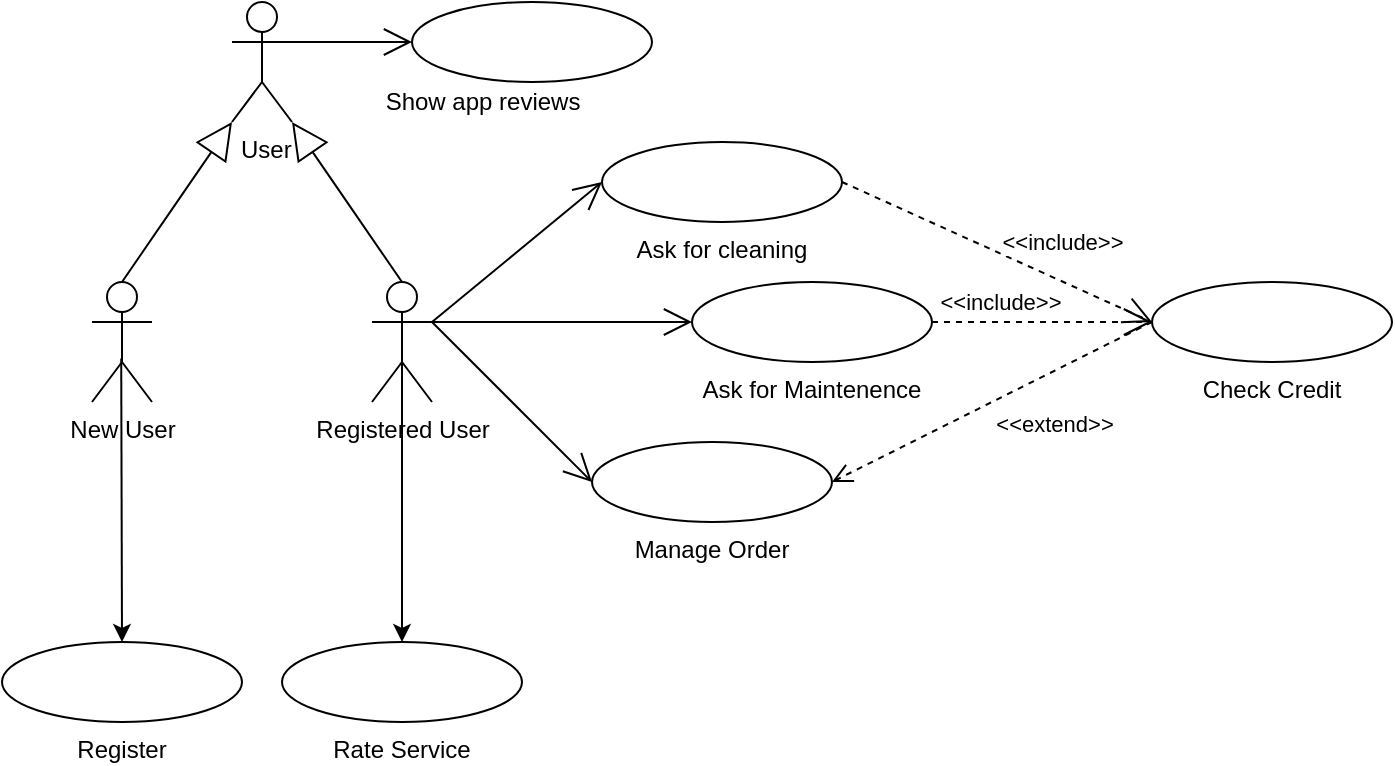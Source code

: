 <mxfile version="15.8.7" type="github" pages="5">
  <diagram name="case diagram" id="Gijq7qDvpiLWK-LD0Xt9">
    <mxGraphModel dx="1422" dy="766" grid="1" gridSize="10" guides="1" tooltips="1" connect="1" arrows="1" fold="1" page="1" pageScale="1" pageWidth="850" pageHeight="1100" math="0" shadow="0">
      <root>
        <mxCell id="0" />
        <mxCell id="1" parent="0" />
        <mxCell id="Y08wk3QRID_6aoynp0Ck-1" value="&amp;nbsp;User" style="shape=umlActor;verticalLabelPosition=bottom;verticalAlign=top;html=1;outlineConnect=0;" parent="1" vertex="1">
          <mxGeometry x="120" y="60" width="30" height="60" as="geometry" />
        </mxCell>
        <mxCell id="Y08wk3QRID_6aoynp0Ck-2" value="New User" style="shape=umlActor;verticalLabelPosition=bottom;verticalAlign=top;html=1;outlineConnect=0;movable=1;" parent="1" vertex="1">
          <mxGeometry x="50" y="200" width="30" height="60" as="geometry" />
        </mxCell>
        <mxCell id="Y08wk3QRID_6aoynp0Ck-4" value="Registered User" style="shape=umlActor;verticalLabelPosition=bottom;verticalAlign=top;html=1;outlineConnect=0;movable=1;" parent="1" vertex="1">
          <mxGeometry x="190" y="200" width="30" height="60" as="geometry" />
        </mxCell>
        <mxCell id="Y08wk3QRID_6aoynp0Ck-7" value="" style="ellipse;whiteSpace=wrap;html=1;" parent="1" vertex="1">
          <mxGeometry x="210" y="60" width="120" height="40" as="geometry" />
        </mxCell>
        <mxCell id="Y08wk3QRID_6aoynp0Ck-8" value="Ask for cleaning" style="ellipse;whiteSpace=wrap;html=1;verticalAlign=top;labelPosition=center;verticalLabelPosition=bottom;align=center;movable=1;" parent="1" vertex="1">
          <mxGeometry x="305" y="130" width="120" height="40" as="geometry" />
        </mxCell>
        <mxCell id="Y08wk3QRID_6aoynp0Ck-15" value="Show app reviews" style="text;html=1;resizable=0;autosize=1;align=center;verticalAlign=middle;points=[];fillColor=none;strokeColor=none;rounded=0;movable=1;" parent="1" vertex="1">
          <mxGeometry x="190" y="100" width="110" height="20" as="geometry" />
        </mxCell>
        <mxCell id="Y08wk3QRID_6aoynp0Ck-23" value="Ask for Maintenence" style="ellipse;whiteSpace=wrap;html=1;verticalAlign=top;labelPosition=center;verticalLabelPosition=bottom;align=center;movable=1;" parent="1" vertex="1">
          <mxGeometry x="350" y="200" width="120" height="40" as="geometry" />
        </mxCell>
        <mxCell id="Y08wk3QRID_6aoynp0Ck-24" value="Manage Order" style="ellipse;whiteSpace=wrap;html=1;verticalAlign=top;labelPosition=center;verticalLabelPosition=bottom;align=center;movable=1;" parent="1" vertex="1">
          <mxGeometry x="300" y="280" width="120" height="40" as="geometry" />
        </mxCell>
        <mxCell id="Y08wk3QRID_6aoynp0Ck-25" value="Rate Service" style="ellipse;whiteSpace=wrap;html=1;verticalAlign=top;labelPosition=center;verticalLabelPosition=bottom;align=center;movable=1;" parent="1" vertex="1">
          <mxGeometry x="145" y="380" width="120" height="40" as="geometry" />
        </mxCell>
        <mxCell id="Y08wk3QRID_6aoynp0Ck-26" value="Register" style="ellipse;whiteSpace=wrap;html=1;verticalAlign=top;labelPosition=center;verticalLabelPosition=bottom;align=center;movable=1;" parent="1" vertex="1">
          <mxGeometry x="5" y="380" width="120" height="40" as="geometry" />
        </mxCell>
        <mxCell id="Y08wk3QRID_6aoynp0Ck-28" value="Check Credit" style="ellipse;whiteSpace=wrap;html=1;verticalAlign=top;labelPosition=center;verticalLabelPosition=bottom;align=center;movable=1;" parent="1" vertex="1">
          <mxGeometry x="580" y="200" width="120" height="40" as="geometry" />
        </mxCell>
        <mxCell id="Y08wk3QRID_6aoynp0Ck-29" value="" style="endArrow=classic;html=1;rounded=0;exitX=0.487;exitY=0.637;exitDx=0;exitDy=0;exitPerimeter=0;entryX=0.5;entryY=0;entryDx=0;entryDy=0;movable=1;" parent="1" source="Y08wk3QRID_6aoynp0Ck-2" target="Y08wk3QRID_6aoynp0Ck-26" edge="1">
          <mxGeometry width="50" height="50" relative="1" as="geometry">
            <mxPoint x="80" y="350" as="sourcePoint" />
            <mxPoint x="130" y="300" as="targetPoint" />
          </mxGeometry>
        </mxCell>
        <mxCell id="Y08wk3QRID_6aoynp0Ck-31" value="" style="endArrow=classic;html=1;rounded=0;entryX=0.5;entryY=0;entryDx=0;entryDy=0;movable=1;exitX=0.5;exitY=0.5;exitDx=0;exitDy=0;exitPerimeter=0;" parent="1" source="Y08wk3QRID_6aoynp0Ck-4" target="Y08wk3QRID_6aoynp0Ck-25" edge="1">
          <mxGeometry width="50" height="50" relative="1" as="geometry">
            <mxPoint x="140" y="250" as="sourcePoint" />
            <mxPoint x="240" y="290" as="targetPoint" />
          </mxGeometry>
        </mxCell>
        <mxCell id="Y08wk3QRID_6aoynp0Ck-34" value="" style="endArrow=block;endSize=16;endFill=0;html=1;rounded=0;exitX=0.5;exitY=0;exitDx=0;exitDy=0;exitPerimeter=0;entryX=0;entryY=1;entryDx=0;entryDy=0;entryPerimeter=0;movable=1;" parent="1" source="Y08wk3QRID_6aoynp0Ck-2" target="Y08wk3QRID_6aoynp0Ck-1" edge="1">
          <mxGeometry width="160" relative="1" as="geometry">
            <mxPoint x="-40" y="170" as="sourcePoint" />
            <mxPoint x="120" y="170" as="targetPoint" />
          </mxGeometry>
        </mxCell>
        <mxCell id="Y08wk3QRID_6aoynp0Ck-35" value="" style="endArrow=block;endSize=16;endFill=0;html=1;rounded=0;exitX=0.5;exitY=0;exitDx=0;exitDy=0;exitPerimeter=0;entryX=1;entryY=1;entryDx=0;entryDy=0;entryPerimeter=0;movable=1;" parent="1" source="Y08wk3QRID_6aoynp0Ck-4" target="Y08wk3QRID_6aoynp0Ck-1" edge="1">
          <mxGeometry width="160" relative="1" as="geometry">
            <mxPoint x="130" y="180" as="sourcePoint" />
            <mxPoint x="290" y="180" as="targetPoint" />
          </mxGeometry>
        </mxCell>
        <mxCell id="XgKdybuxsY9f9tBJWYD8-1" value="&amp;lt;&amp;lt;include&amp;gt;&amp;gt;" style="endArrow=open;endSize=12;dashed=1;rounded=0;entryX=0;entryY=0.5;entryDx=0;entryDy=0;exitX=1;exitY=0.5;exitDx=0;exitDy=0;strokeWidth=1;spacingTop=0;spacing=0;spacingBottom=0;html=1;" parent="1" source="Y08wk3QRID_6aoynp0Ck-8" target="Y08wk3QRID_6aoynp0Ck-28" edge="1">
          <mxGeometry x="0.331" y="18" width="160" relative="1" as="geometry">
            <mxPoint x="430" y="160" as="sourcePoint" />
            <mxPoint x="590" y="160" as="targetPoint" />
            <mxPoint as="offset" />
          </mxGeometry>
        </mxCell>
        <mxCell id="XgKdybuxsY9f9tBJWYD8-2" value="&amp;lt;&amp;lt;extend&amp;gt;&amp;gt;" style="html=1;verticalAlign=bottom;endArrow=open;dashed=1;endSize=8;rounded=0;exitX=0;exitY=0.5;exitDx=0;exitDy=0;entryX=1;entryY=0.5;entryDx=0;entryDy=0;" parent="1" source="Y08wk3QRID_6aoynp0Ck-28" target="Y08wk3QRID_6aoynp0Ck-24" edge="1">
          <mxGeometry x="-0.2" y="31" relative="1" as="geometry">
            <mxPoint x="530" y="320" as="sourcePoint" />
            <mxPoint x="450" y="320" as="targetPoint" />
            <Array as="points">
              <mxPoint x="500" y="260" />
            </Array>
            <mxPoint x="1" as="offset" />
          </mxGeometry>
        </mxCell>
        <mxCell id="XgKdybuxsY9f9tBJWYD8-8" value="&amp;lt;&amp;lt;include&amp;gt;&amp;gt;" style="endArrow=open;endSize=12;dashed=1;rounded=0;exitX=1;exitY=0.5;exitDx=0;exitDy=0;strokeWidth=1;spacingTop=0;spacing=0;spacingBottom=0;html=1;" parent="1" source="Y08wk3QRID_6aoynp0Ck-23" edge="1">
          <mxGeometry x="-0.385" y="10" width="160" relative="1" as="geometry">
            <mxPoint x="420" y="160" as="sourcePoint" />
            <mxPoint x="580" y="220" as="targetPoint" />
            <mxPoint as="offset" />
          </mxGeometry>
        </mxCell>
        <mxCell id="XgKdybuxsY9f9tBJWYD8-9" value="" style="endArrow=open;endFill=1;endSize=12;html=1;rounded=0;fontSize=13;strokeWidth=1;exitX=1;exitY=0.333;exitDx=0;exitDy=0;exitPerimeter=0;entryX=0;entryY=0.5;entryDx=0;entryDy=0;" parent="1" source="Y08wk3QRID_6aoynp0Ck-1" target="Y08wk3QRID_6aoynp0Ck-7" edge="1">
          <mxGeometry width="160" relative="1" as="geometry">
            <mxPoint x="280" y="450" as="sourcePoint" />
            <mxPoint x="440" y="450" as="targetPoint" />
          </mxGeometry>
        </mxCell>
        <mxCell id="XgKdybuxsY9f9tBJWYD8-10" value="" style="endArrow=open;endFill=1;endSize=12;html=1;rounded=0;fontSize=13;strokeWidth=1;entryX=0;entryY=0.5;entryDx=0;entryDy=0;exitX=1;exitY=0.333;exitDx=0;exitDy=0;exitPerimeter=0;" parent="1" source="Y08wk3QRID_6aoynp0Ck-4" target="Y08wk3QRID_6aoynp0Ck-24" edge="1">
          <mxGeometry width="160" relative="1" as="geometry">
            <mxPoint x="200" y="220" as="sourcePoint" />
            <mxPoint x="200" y="90" as="targetPoint" />
          </mxGeometry>
        </mxCell>
        <mxCell id="XgKdybuxsY9f9tBJWYD8-11" value="" style="endArrow=open;endFill=1;endSize=12;html=1;rounded=0;fontSize=13;strokeWidth=1;exitX=1;exitY=0.333;exitDx=0;exitDy=0;exitPerimeter=0;entryX=0;entryY=0.5;entryDx=0;entryDy=0;" parent="1" source="Y08wk3QRID_6aoynp0Ck-4" target="Y08wk3QRID_6aoynp0Ck-8" edge="1">
          <mxGeometry width="160" relative="1" as="geometry">
            <mxPoint x="160" y="100" as="sourcePoint" />
            <mxPoint x="210" y="100" as="targetPoint" />
          </mxGeometry>
        </mxCell>
        <mxCell id="XgKdybuxsY9f9tBJWYD8-12" value="" style="endArrow=open;endFill=1;endSize=12;html=1;rounded=0;fontSize=13;strokeWidth=1;exitX=1;exitY=0.333;exitDx=0;exitDy=0;exitPerimeter=0;entryX=0;entryY=0.5;entryDx=0;entryDy=0;" parent="1" source="Y08wk3QRID_6aoynp0Ck-4" target="Y08wk3QRID_6aoynp0Ck-23" edge="1">
          <mxGeometry width="160" relative="1" as="geometry">
            <mxPoint x="170" y="110" as="sourcePoint" />
            <mxPoint x="220" y="110" as="targetPoint" />
          </mxGeometry>
        </mxCell>
      </root>
    </mxGraphModel>
  </diagram>
  <diagram name="Rate" id="TMRG63shAnXFpiIUeO6N">
    <mxGraphModel dx="1422" dy="766" grid="1" gridSize="10" guides="1" tooltips="1" connect="1" arrows="1" fold="1" page="1" pageScale="1" pageWidth="850" pageHeight="1100" background="none" math="0" shadow="0">
      <root>
        <mxCell id="b0QggLXN9zcAGgmRZ5NT-0" />
        <mxCell id="b0QggLXN9zcAGgmRZ5NT-1" parent="b0QggLXN9zcAGgmRZ5NT-0" />
        <mxCell id="XAcD_1vlL-8pBsXDhlGb-1" value="&lt;b style=&quot;line-height: 1.2&quot;&gt;&lt;font style=&quot;font-size: 15px&quot;&gt;Enter Service ID&lt;/font&gt;&lt;/b&gt;" style="strokeWidth=1;html=1;shape=mxgraph.flowchart.terminator;whiteSpace=wrap;shadow=0;glass=0;sketch=0;gradientColor=none;" parent="b0QggLXN9zcAGgmRZ5NT-1" vertex="1">
          <mxGeometry x="117.5" y="70" width="165" height="50" as="geometry" />
        </mxCell>
        <mxCell id="XAcD_1vlL-8pBsXDhlGb-2" value="" style="ellipse;whiteSpace=wrap;html=1;aspect=fixed;shadow=0;glass=0;sketch=0;strokeColor=default;strokeWidth=0;flipV=1;flipH=1;labelBackgroundColor=default;gradientColor=#ffffff;" parent="b0QggLXN9zcAGgmRZ5NT-1" vertex="1">
          <mxGeometry x="185" y="10" width="30" height="30" as="geometry" />
        </mxCell>
        <mxCell id="XAcD_1vlL-8pBsXDhlGb-3" value="Valid" style="rhombus;whiteSpace=wrap;html=1;shadow=0;glass=0;labelBackgroundColor=default;sketch=0;strokeColor=default;strokeWidth=1;perimeterSpacing=0;" parent="b0QggLXN9zcAGgmRZ5NT-1" vertex="1">
          <mxGeometry x="161.75" y="240" width="80" height="50" as="geometry" />
        </mxCell>
        <mxCell id="dv-Jq8858sxeqTXLYYpY-0" value="&lt;b&gt;&lt;font style=&quot;font-size: 15px&quot;&gt;Search Service&amp;nbsp;&lt;/font&gt;&lt;/b&gt;" style="strokeWidth=1;html=1;shape=mxgraph.flowchart.terminator;whiteSpace=wrap;shadow=0;glass=0;sketch=0;gradientColor=none;fontSize=12;" parent="b0QggLXN9zcAGgmRZ5NT-1" vertex="1">
          <mxGeometry x="121" y="160" width="161.5" height="50" as="geometry" />
        </mxCell>
        <mxCell id="dv-Jq8858sxeqTXLYYpY-1" value="&lt;b&gt;&lt;font style=&quot;font-size: 15px&quot;&gt;Search service&amp;nbsp;&lt;br&gt;appointment&lt;br&gt;&lt;/font&gt;&lt;/b&gt;" style="strokeWidth=1;html=1;shape=mxgraph.flowchart.terminator;whiteSpace=wrap;shadow=0;glass=0;sketch=0;gradientColor=none;" parent="b0QggLXN9zcAGgmRZ5NT-1" vertex="1">
          <mxGeometry x="109.25" y="330" width="185" height="50" as="geometry" />
        </mxCell>
        <mxCell id="dv-Jq8858sxeqTXLYYpY-2" value="&lt;span&gt;Valid&lt;/span&gt;" style="rhombus;whiteSpace=wrap;html=1;shadow=0;glass=0;labelBackgroundColor=default;sketch=0;strokeColor=default;strokeWidth=1;perimeterSpacing=0;" parent="b0QggLXN9zcAGgmRZ5NT-1" vertex="1">
          <mxGeometry x="161.75" y="410" width="80" height="50" as="geometry" />
        </mxCell>
        <mxCell id="dv-Jq8858sxeqTXLYYpY-3" value="&lt;b&gt;&lt;font style=&quot;font-size: 15px&quot;&gt;Rate Service&lt;/font&gt;&lt;/b&gt;" style="strokeWidth=1;html=1;shape=mxgraph.flowchart.terminator;whiteSpace=wrap;shadow=0;glass=0;sketch=0;gradientColor=none;" parent="b0QggLXN9zcAGgmRZ5NT-1" vertex="1">
          <mxGeometry x="109.25" y="500" width="185" height="50" as="geometry" />
        </mxCell>
        <mxCell id="dv-Jq8858sxeqTXLYYpY-6" value="" style="endArrow=open;endFill=1;endSize=12;html=1;rounded=0;exitX=0.5;exitY=1;exitDx=0;exitDy=0;exitPerimeter=0;entryX=0.5;entryY=0;entryDx=0;entryDy=0;" parent="b0QggLXN9zcAGgmRZ5NT-1" source="dv-Jq8858sxeqTXLYYpY-0" target="XAcD_1vlL-8pBsXDhlGb-3" edge="1">
          <mxGeometry width="160" relative="1" as="geometry">
            <mxPoint x="250" y="220" as="sourcePoint" />
            <mxPoint x="410" y="220" as="targetPoint" />
          </mxGeometry>
        </mxCell>
        <mxCell id="dv-Jq8858sxeqTXLYYpY-7" value="" style="endArrow=open;endFill=1;endSize=12;html=1;rounded=0;exitX=0.5;exitY=1;exitDx=0;exitDy=0;entryX=0.5;entryY=0;entryDx=0;entryDy=0;entryPerimeter=0;" parent="b0QggLXN9zcAGgmRZ5NT-1" source="XAcD_1vlL-8pBsXDhlGb-2" target="XAcD_1vlL-8pBsXDhlGb-1" edge="1">
          <mxGeometry width="160" relative="1" as="geometry">
            <mxPoint x="260" y="70" as="sourcePoint" />
            <mxPoint x="420" y="70" as="targetPoint" />
          </mxGeometry>
        </mxCell>
        <mxCell id="dv-Jq8858sxeqTXLYYpY-8" value="" style="endArrow=open;endFill=1;endSize=12;html=1;rounded=0;exitX=0.5;exitY=1;exitDx=0;exitDy=0;exitPerimeter=0;" parent="b0QggLXN9zcAGgmRZ5NT-1" source="XAcD_1vlL-8pBsXDhlGb-1" edge="1">
          <mxGeometry width="160" relative="1" as="geometry">
            <mxPoint x="199.5" y="140" as="sourcePoint" />
            <mxPoint x="200" y="160" as="targetPoint" />
            <Array as="points" />
          </mxGeometry>
        </mxCell>
        <mxCell id="dv-Jq8858sxeqTXLYYpY-9" value="yes" style="endArrow=open;endFill=1;endSize=12;html=1;rounded=0;entryX=0.5;entryY=0;entryDx=0;entryDy=0;entryPerimeter=0;exitX=0.5;exitY=1;exitDx=0;exitDy=0;" parent="b0QggLXN9zcAGgmRZ5NT-1" source="XAcD_1vlL-8pBsXDhlGb-3" target="dv-Jq8858sxeqTXLYYpY-1" edge="1">
          <mxGeometry x="-0.333" y="18" width="160" relative="1" as="geometry">
            <mxPoint x="200" y="300" as="sourcePoint" />
            <mxPoint x="211.75" y="260" as="targetPoint" />
            <mxPoint as="offset" />
          </mxGeometry>
        </mxCell>
        <mxCell id="dv-Jq8858sxeqTXLYYpY-10" value="yes" style="endArrow=open;endFill=1;endSize=12;html=1;rounded=0;exitX=0.5;exitY=1;exitDx=0;exitDy=0;entryX=0.5;entryY=0;entryDx=0;entryDy=0;entryPerimeter=0;" parent="b0QggLXN9zcAGgmRZ5NT-1" source="dv-Jq8858sxeqTXLYYpY-2" target="dv-Jq8858sxeqTXLYYpY-3" edge="1">
          <mxGeometry x="-0.007" y="-12" width="160" relative="1" as="geometry">
            <mxPoint x="189.5" y="470" as="sourcePoint" />
            <mxPoint x="189.5" y="530" as="targetPoint" />
            <Array as="points">
              <mxPoint x="202" y="480" />
            </Array>
            <mxPoint as="offset" />
          </mxGeometry>
        </mxCell>
        <mxCell id="dv-Jq8858sxeqTXLYYpY-13" style="edgeStyle=orthogonalEdgeStyle;rounded=0;orthogonalLoop=1;jettySize=auto;html=1;exitX=0.5;exitY=1;exitDx=0;exitDy=0;fontSize=14;fontColor=default;" parent="b0QggLXN9zcAGgmRZ5NT-1" edge="1">
          <mxGeometry relative="1" as="geometry">
            <mxPoint x="510" y="260" as="sourcePoint" />
            <mxPoint x="510" y="260" as="targetPoint" />
          </mxGeometry>
        </mxCell>
        <mxCell id="dv-Jq8858sxeqTXLYYpY-14" value="&lt;p style=&quot;line-height: 1.7&quot;&gt;Services&lt;br&gt;[Reated]&lt;/p&gt;" style="whiteSpace=wrap;html=1;aspect=fixed;rounded=0;shadow=0;glass=0;labelBackgroundColor=#FFFFFF;labelBorderColor=none;sketch=0;fontSize=14;fontColor=default;strokeColor=rgba(0, 0, 0, 1);strokeWidth=1;fillColor=default;gradientColor=none;" parent="b0QggLXN9zcAGgmRZ5NT-1" vertex="1">
          <mxGeometry x="470" y="480" width="80" height="80" as="geometry" />
        </mxCell>
        <mxCell id="dv-Jq8858sxeqTXLYYpY-15" value="&lt;p style=&quot;line-height: 1.7&quot;&gt;Services&lt;br&gt;[Confirmed]&lt;/p&gt;" style="whiteSpace=wrap;html=1;aspect=fixed;rounded=0;shadow=0;glass=0;labelBackgroundColor=#FFFFFF;labelBorderColor=none;sketch=0;fontSize=14;fontColor=default;strokeColor=rgba(0, 0, 0, 1);strokeWidth=1;fillColor=default;gradientColor=none;" parent="b0QggLXN9zcAGgmRZ5NT-1" vertex="1">
          <mxGeometry x="460" y="145" width="80" height="80" as="geometry" />
        </mxCell>
        <mxCell id="dv-Jq8858sxeqTXLYYpY-16" value="" style="endArrow=open;endSize=12;dashed=1;html=1;rounded=0;fontSize=14;fontColor=default;exitX=0;exitY=0.5;exitDx=0;exitDy=0;entryX=1;entryY=0.5;entryDx=0;entryDy=0;entryPerimeter=0;" parent="b0QggLXN9zcAGgmRZ5NT-1" source="dv-Jq8858sxeqTXLYYpY-15" target="dv-Jq8858sxeqTXLYYpY-0" edge="1">
          <mxGeometry width="160" relative="1" as="geometry">
            <mxPoint x="370" y="240" as="sourcePoint" />
            <mxPoint x="430" y="120" as="targetPoint" />
          </mxGeometry>
        </mxCell>
        <mxCell id="dv-Jq8858sxeqTXLYYpY-18" value="" style="endArrow=open;endFill=1;endSize=12;html=1;rounded=0;entryX=0.5;entryY=0;entryDx=0;entryDy=0;exitX=0.5;exitY=1;exitDx=0;exitDy=0;exitPerimeter=0;" parent="b0QggLXN9zcAGgmRZ5NT-1" source="dv-Jq8858sxeqTXLYYpY-1" target="dv-Jq8858sxeqTXLYYpY-2" edge="1">
          <mxGeometry width="160" relative="1" as="geometry">
            <mxPoint x="201.25" y="395" as="sourcePoint" />
            <mxPoint x="201.25" y="425" as="targetPoint" />
          </mxGeometry>
        </mxCell>
        <mxCell id="dv-Jq8858sxeqTXLYYpY-19" value="No" style="endArrow=open;endFill=1;endSize=12;html=1;rounded=0;entryX=0;entryY=0.5;entryDx=0;entryDy=0;entryPerimeter=0;exitX=0;exitY=0.5;exitDx=0;exitDy=0;" parent="b0QggLXN9zcAGgmRZ5NT-1" source="XAcD_1vlL-8pBsXDhlGb-3" target="XAcD_1vlL-8pBsXDhlGb-1" edge="1">
          <mxGeometry x="0.008" y="-9" width="160" relative="1" as="geometry">
            <mxPoint x="161.75" y="275" as="sourcePoint" />
            <mxPoint x="81.75" y="105" as="targetPoint" />
            <Array as="points">
              <mxPoint x="80" y="265" />
              <mxPoint x="80" y="105" />
              <mxPoint x="80" y="95" />
            </Array>
            <mxPoint as="offset" />
          </mxGeometry>
        </mxCell>
        <mxCell id="dv-Jq8858sxeqTXLYYpY-20" value="" style="endArrow=open;endFill=1;endSize=12;html=1;rounded=0;entryX=1;entryY=0.5;entryDx=0;entryDy=0;entryPerimeter=0;exitX=1;exitY=0.5;exitDx=0;exitDy=0;" parent="b0QggLXN9zcAGgmRZ5NT-1" source="dv-Jq8858sxeqTXLYYpY-2" target="XAcD_1vlL-8pBsXDhlGb-1" edge="1">
          <mxGeometry width="160" relative="1" as="geometry">
            <mxPoint x="411.75" y="300" as="sourcePoint" />
            <mxPoint x="367.5" y="130" as="targetPoint" />
            <Array as="points">
              <mxPoint x="320" y="430" />
              <mxPoint x="320" y="95" />
            </Array>
          </mxGeometry>
        </mxCell>
        <mxCell id="WsIFQlu_9p5Lp-gEpRrY-0" value="No" style="edgeLabel;html=1;align=center;verticalAlign=middle;resizable=0;points=[];fontSize=13;" parent="dv-Jq8858sxeqTXLYYpY-20" vertex="1" connectable="0">
          <mxGeometry x="-0.926" y="-1" relative="1" as="geometry">
            <mxPoint y="9" as="offset" />
          </mxGeometry>
        </mxCell>
        <mxCell id="dv-Jq8858sxeqTXLYYpY-21" value="" style="endArrow=open;endSize=12;dashed=1;html=1;rounded=0;fontSize=14;fontColor=default;entryX=1;entryY=0.5;entryDx=0;entryDy=0;entryPerimeter=0;exitX=0;exitY=0.5;exitDx=0;exitDy=0;" parent="b0QggLXN9zcAGgmRZ5NT-1" source="dv-Jq8858sxeqTXLYYpY-15" target="dv-Jq8858sxeqTXLYYpY-1" edge="1">
          <mxGeometry width="160" relative="1" as="geometry">
            <mxPoint x="490" y="200" as="sourcePoint" />
            <mxPoint x="292.5" y="195" as="targetPoint" />
          </mxGeometry>
        </mxCell>
        <mxCell id="dv-Jq8858sxeqTXLYYpY-22" value="" style="endArrow=open;endSize=12;dashed=1;html=1;rounded=0;fontSize=14;fontColor=default;exitX=1;exitY=0.5;exitDx=0;exitDy=0;exitPerimeter=0;" parent="b0QggLXN9zcAGgmRZ5NT-1" source="dv-Jq8858sxeqTXLYYpY-3" target="dv-Jq8858sxeqTXLYYpY-14" edge="1">
          <mxGeometry width="160" relative="1" as="geometry">
            <mxPoint x="470" y="195" as="sourcePoint" />
            <mxPoint x="304.25" y="365" as="targetPoint" />
          </mxGeometry>
        </mxCell>
        <mxCell id="dv-Jq8858sxeqTXLYYpY-23" value="" style="endArrow=open;endFill=1;endSize=12;html=1;rounded=0;exitX=0.5;exitY=1;exitDx=0;exitDy=0;exitPerimeter=0;" parent="b0QggLXN9zcAGgmRZ5NT-1" edge="1">
          <mxGeometry width="160" relative="1" as="geometry">
            <mxPoint x="204.5" y="550" as="sourcePoint" />
            <mxPoint x="205" y="590" as="targetPoint" />
          </mxGeometry>
        </mxCell>
        <mxCell id="v8cljdjWbYBeCcfQ_oQM-0" value="" style="ellipse;html=1;shape=endState;fillColor=#000000;strokeColor=#000000;rounded=0;shadow=0;glass=0;labelBackgroundColor=#FFFFFF;labelBorderColor=none;sketch=0;fontSize=15;fontColor=default;" parent="b0QggLXN9zcAGgmRZ5NT-1" vertex="1">
          <mxGeometry x="190" y="590" width="30" height="30" as="geometry" />
        </mxCell>
      </root>
    </mxGraphModel>
  </diagram>
  <diagram name="Manage order" id="ko_hyI5oavHqfkpgsBJA">
    <mxGraphModel dx="2272" dy="766" grid="1" gridSize="10" guides="1" tooltips="1" connect="1" arrows="1" fold="1" page="1" pageScale="1" pageWidth="850" pageHeight="1100" math="0" shadow="0">
      <root>
        <mxCell id="N_t8KZCiBVK5XBM3zFKJ-0" />
        <mxCell id="N_t8KZCiBVK5XBM3zFKJ-1" parent="N_t8KZCiBVK5XBM3zFKJ-0" />
        <mxCell id="SAYP95cXtW0g4xM-LkZd-0" value="&lt;b style=&quot;line-height: 1.2&quot;&gt;&lt;font style=&quot;font-size: 15px&quot;&gt;Enter Service ID&lt;/font&gt;&lt;/b&gt;" style="strokeWidth=1;html=1;shape=mxgraph.flowchart.terminator;whiteSpace=wrap;shadow=0;glass=0;sketch=0;gradientColor=none;spacingLeft=0;" parent="N_t8KZCiBVK5XBM3zFKJ-1" vertex="1">
          <mxGeometry x="117.5" y="80" width="165" height="50" as="geometry" />
        </mxCell>
        <mxCell id="SAYP95cXtW0g4xM-LkZd-1" value="" style="ellipse;whiteSpace=wrap;html=1;aspect=fixed;shadow=0;glass=0;sketch=0;strokeColor=default;strokeWidth=0;flipV=1;flipH=1;labelBackgroundColor=default;gradientColor=#ffffff;spacingLeft=0;" parent="N_t8KZCiBVK5XBM3zFKJ-1" vertex="1">
          <mxGeometry x="185" y="10" width="30" height="30" as="geometry" />
        </mxCell>
        <mxCell id="SAYP95cXtW0g4xM-LkZd-2" value="valid" style="rhombus;whiteSpace=wrap;html=1;shadow=0;glass=0;labelBackgroundColor=default;sketch=0;strokeColor=default;strokeWidth=1;perimeterSpacing=0;spacingLeft=0;" parent="N_t8KZCiBVK5XBM3zFKJ-1" vertex="1">
          <mxGeometry x="161.75" y="240" width="80" height="50" as="geometry" />
        </mxCell>
        <mxCell id="SAYP95cXtW0g4xM-LkZd-3" value="&lt;b&gt;&lt;font style=&quot;font-size: 15px&quot;&gt;Search ID&lt;/font&gt;&lt;/b&gt;" style="strokeWidth=1;html=1;shape=mxgraph.flowchart.terminator;whiteSpace=wrap;shadow=0;glass=0;sketch=0;gradientColor=none;fontSize=12;spacingLeft=0;" parent="N_t8KZCiBVK5XBM3zFKJ-1" vertex="1">
          <mxGeometry x="121" y="160" width="161.5" height="50" as="geometry" />
        </mxCell>
        <mxCell id="SAYP95cXtW0g4xM-LkZd-5" value="" style="rhombus;whiteSpace=wrap;html=1;shadow=0;glass=0;labelBackgroundColor=default;sketch=0;strokeColor=default;strokeWidth=1;perimeterSpacing=0;spacingLeft=0;" parent="N_t8KZCiBVK5XBM3zFKJ-1" vertex="1">
          <mxGeometry x="161.75" y="410" width="80" height="50" as="geometry" />
        </mxCell>
        <mxCell id="SAYP95cXtW0g4xM-LkZd-8" value="" style="endArrow=open;endFill=1;endSize=12;html=1;rounded=0;exitX=0.5;exitY=1;exitDx=0;exitDy=0;exitPerimeter=0;entryX=0.5;entryY=0;entryDx=0;entryDy=0;spacingLeft=0;" parent="N_t8KZCiBVK5XBM3zFKJ-1" source="SAYP95cXtW0g4xM-LkZd-3" target="SAYP95cXtW0g4xM-LkZd-2" edge="1">
          <mxGeometry width="160" relative="1" as="geometry">
            <mxPoint x="250" y="220" as="sourcePoint" />
            <mxPoint x="410" y="220" as="targetPoint" />
          </mxGeometry>
        </mxCell>
        <mxCell id="SAYP95cXtW0g4xM-LkZd-9" value="" style="endArrow=open;endFill=1;endSize=12;html=1;rounded=0;exitX=0.5;exitY=1;exitDx=0;exitDy=0;entryX=0.5;entryY=0;entryDx=0;entryDy=0;entryPerimeter=0;spacingLeft=0;" parent="N_t8KZCiBVK5XBM3zFKJ-1" source="SAYP95cXtW0g4xM-LkZd-1" target="SAYP95cXtW0g4xM-LkZd-0" edge="1">
          <mxGeometry width="160" relative="1" as="geometry">
            <mxPoint x="260" y="70" as="sourcePoint" />
            <mxPoint x="420" y="70" as="targetPoint" />
          </mxGeometry>
        </mxCell>
        <mxCell id="SAYP95cXtW0g4xM-LkZd-10" value="" style="endArrow=open;endFill=1;endSize=12;html=1;rounded=0;exitX=0.5;exitY=1;exitDx=0;exitDy=0;exitPerimeter=0;spacingLeft=0;" parent="N_t8KZCiBVK5XBM3zFKJ-1" source="SAYP95cXtW0g4xM-LkZd-0" edge="1">
          <mxGeometry width="160" relative="1" as="geometry">
            <mxPoint x="199.5" y="140" as="sourcePoint" />
            <mxPoint x="200" y="160" as="targetPoint" />
            <Array as="points" />
          </mxGeometry>
        </mxCell>
        <mxCell id="SAYP95cXtW0g4xM-LkZd-11" value="yes" style="endArrow=open;endFill=1;endSize=12;html=1;rounded=0;entryX=0.5;entryY=0;entryDx=0;entryDy=0;entryPerimeter=0;exitX=0.5;exitY=1;exitDx=0;exitDy=0;spacingLeft=0;" parent="N_t8KZCiBVK5XBM3zFKJ-1" source="SAYP95cXtW0g4xM-LkZd-2" target="SAYP95cXtW0g4xM-LkZd-4" edge="1">
          <mxGeometry x="-0.5" y="18" width="160" relative="1" as="geometry">
            <mxPoint x="200" y="300" as="sourcePoint" />
            <mxPoint x="211.75" y="260" as="targetPoint" />
            <mxPoint as="offset" />
          </mxGeometry>
        </mxCell>
        <mxCell id="SAYP95cXtW0g4xM-LkZd-12" value="[Edit]" style="endArrow=open;endFill=1;endSize=12;html=1;rounded=0;spacingLeft=0;exitX=0;exitY=0.5;exitDx=0;exitDy=0;entryX=0.5;entryY=0;entryDx=0;entryDy=0;entryPerimeter=0;fontSize=13;" parent="N_t8KZCiBVK5XBM3zFKJ-1" source="SAYP95cXtW0g4xM-LkZd-5" edge="1">
          <mxGeometry x="-0.002" y="-15" width="160" relative="1" as="geometry">
            <mxPoint x="121" y="435" as="sourcePoint" />
            <mxPoint x="42.5" y="480" as="targetPoint" />
            <Array as="points">
              <mxPoint x="43" y="435" />
            </Array>
            <mxPoint as="offset" />
          </mxGeometry>
        </mxCell>
        <mxCell id="SAYP95cXtW0g4xM-LkZd-13" style="edgeStyle=orthogonalEdgeStyle;rounded=0;orthogonalLoop=1;jettySize=auto;html=1;exitX=0.5;exitY=1;exitDx=0;exitDy=0;fontSize=14;fontColor=default;spacingLeft=0;" parent="N_t8KZCiBVK5XBM3zFKJ-1" edge="1">
          <mxGeometry relative="1" as="geometry">
            <mxPoint x="510" y="260" as="sourcePoint" />
            <mxPoint x="510" y="260" as="targetPoint" />
          </mxGeometry>
        </mxCell>
        <mxCell id="SAYP95cXtW0g4xM-LkZd-14" value="&lt;p style=&quot;line-height: 1.7&quot;&gt;Services&lt;br&gt;[canceled]&lt;/p&gt;" style="whiteSpace=wrap;html=1;aspect=fixed;rounded=0;shadow=0;glass=0;labelBackgroundColor=#FFFFFF;labelBorderColor=none;sketch=0;fontSize=14;fontColor=default;strokeColor=rgba(0, 0, 0, 1);strokeWidth=1;fillColor=default;gradientColor=none;" parent="N_t8KZCiBVK5XBM3zFKJ-1" vertex="1">
          <mxGeometry x="440" y="600" width="80" height="80" as="geometry" />
        </mxCell>
        <mxCell id="SAYP95cXtW0g4xM-LkZd-15" value="&lt;p style=&quot;line-height: 1.7&quot;&gt;Services&lt;br&gt;[Confirmed]&lt;/p&gt;" style="whiteSpace=wrap;html=1;aspect=fixed;rounded=0;shadow=0;glass=0;labelBackgroundColor=#FFFFFF;labelBorderColor=none;sketch=0;fontSize=14;fontColor=default;strokeColor=rgba(0, 0, 0, 1);strokeWidth=1;fillColor=default;gradientColor=none;spacingLeft=0;" parent="N_t8KZCiBVK5XBM3zFKJ-1" vertex="1">
          <mxGeometry x="460" y="145" width="80" height="80" as="geometry" />
        </mxCell>
        <mxCell id="SAYP95cXtW0g4xM-LkZd-16" value="" style="endArrow=open;endSize=12;dashed=1;html=1;rounded=0;fontSize=14;fontColor=default;exitX=0;exitY=0.5;exitDx=0;exitDy=0;entryX=1;entryY=0.5;entryDx=0;entryDy=0;entryPerimeter=0;spacingLeft=0;" parent="N_t8KZCiBVK5XBM3zFKJ-1" source="SAYP95cXtW0g4xM-LkZd-15" target="SAYP95cXtW0g4xM-LkZd-3" edge="1">
          <mxGeometry width="160" relative="1" as="geometry">
            <mxPoint x="370" y="240" as="sourcePoint" />
            <mxPoint x="430" y="120" as="targetPoint" />
          </mxGeometry>
        </mxCell>
        <mxCell id="SAYP95cXtW0g4xM-LkZd-17" value="" style="endArrow=open;endFill=1;endSize=12;html=1;rounded=0;entryX=0.5;entryY=0;entryDx=0;entryDy=0;exitX=0.5;exitY=1;exitDx=0;exitDy=0;exitPerimeter=0;spacingLeft=0;" parent="N_t8KZCiBVK5XBM3zFKJ-1" source="SAYP95cXtW0g4xM-LkZd-4" target="SAYP95cXtW0g4xM-LkZd-5" edge="1">
          <mxGeometry width="160" relative="1" as="geometry">
            <mxPoint x="201.25" y="395" as="sourcePoint" />
            <mxPoint x="201.25" y="425" as="targetPoint" />
          </mxGeometry>
        </mxCell>
        <mxCell id="SAYP95cXtW0g4xM-LkZd-18" value="No" style="endArrow=open;endFill=1;endSize=12;html=1;rounded=0;entryX=0;entryY=0.5;entryDx=0;entryDy=0;entryPerimeter=0;spacingLeft=0;exitX=0;exitY=0.5;exitDx=0;exitDy=0;" parent="N_t8KZCiBVK5XBM3zFKJ-1" source="SAYP95cXtW0g4xM-LkZd-2" target="SAYP95cXtW0g4xM-LkZd-0" edge="1">
          <mxGeometry x="0.007" y="-19" width="160" relative="1" as="geometry">
            <mxPoint x="161.75" y="275" as="sourcePoint" />
            <mxPoint x="81.75" y="105" as="targetPoint" />
            <Array as="points">
              <mxPoint x="80" y="265" />
              <mxPoint x="80" y="105" />
            </Array>
            <mxPoint as="offset" />
          </mxGeometry>
        </mxCell>
        <mxCell id="SAYP95cXtW0g4xM-LkZd-20" value="" style="endArrow=open;endSize=12;dashed=1;html=1;rounded=0;fontSize=14;fontColor=default;entryX=1;entryY=0;entryDx=0;entryDy=0;exitX=0.5;exitY=1;exitDx=0;exitDy=0;spacingLeft=0;exitPerimeter=0;" parent="N_t8KZCiBVK5XBM3zFKJ-1" target="SAYP95cXtW0g4xM-LkZd-32" edge="1">
          <mxGeometry width="160" relative="1" as="geometry">
            <mxPoint x="42.5" y="545" as="sourcePoint" />
            <mxPoint x="292.5" y="195" as="targetPoint" />
          </mxGeometry>
        </mxCell>
        <mxCell id="SAYP95cXtW0g4xM-LkZd-22" value="" style="endArrow=open;endFill=1;endSize=12;html=1;rounded=0;exitX=1;exitY=0.5;exitDx=0;exitDy=0;spacingLeft=0;entryX=0.5;entryY=0;entryDx=0;entryDy=0;entryPerimeter=0;" parent="N_t8KZCiBVK5XBM3zFKJ-1" source="SAYP95cXtW0g4xM-LkZd-5" target="SAYP95cXtW0g4xM-LkZd-23" edge="1">
          <mxGeometry width="160" relative="1" as="geometry">
            <mxPoint x="204.5" y="550" as="sourcePoint" />
            <mxPoint x="205" y="590" as="targetPoint" />
            <Array as="points">
              <mxPoint x="365" y="435" />
            </Array>
          </mxGeometry>
        </mxCell>
        <mxCell id="6IVsGtzzmcIHIJtL715E-0" value="[cancel]" style="edgeLabel;html=1;align=center;verticalAlign=middle;resizable=0;points=[];fontSize=13;" parent="SAYP95cXtW0g4xM-LkZd-22" vertex="1" connectable="0">
          <mxGeometry x="-0.393" y="4" relative="1" as="geometry">
            <mxPoint x="2" y="-11" as="offset" />
          </mxGeometry>
        </mxCell>
        <mxCell id="SAYP95cXtW0g4xM-LkZd-23" value="&lt;b&gt;&lt;font style=&quot;font-size: 15px&quot;&gt;cancel service&lt;br&gt;&lt;br&gt;do/Delete Service&lt;br&gt;&lt;/font&gt;&lt;/b&gt;" style="strokeWidth=1;html=1;shape=mxgraph.flowchart.terminator;whiteSpace=wrap;shadow=0;glass=0;sketch=0;gradientColor=none;spacingLeft=0;" parent="N_t8KZCiBVK5XBM3zFKJ-1" vertex="1">
          <mxGeometry x="250" y="480" width="230" height="70" as="geometry" />
        </mxCell>
        <mxCell id="SAYP95cXtW0g4xM-LkZd-26" value="" style="endArrow=open;endFill=1;endSize=12;html=1;rounded=0;exitX=0.5;exitY=1;exitDx=0;exitDy=0;spacingLeft=0;exitPerimeter=0;entryX=0.5;entryY=0;entryDx=0;entryDy=0;" parent="N_t8KZCiBVK5XBM3zFKJ-1" edge="1">
          <mxGeometry width="160" relative="1" as="geometry">
            <mxPoint x="42.5" y="545" as="sourcePoint" />
            <mxPoint x="42.5" y="600" as="targetPoint" />
          </mxGeometry>
        </mxCell>
        <mxCell id="SAYP95cXtW0g4xM-LkZd-27" value="" style="endArrow=open;endFill=1;endSize=12;html=1;rounded=0;entryX=0.5;entryY=0;entryDx=0;entryDy=0;entryPerimeter=0;exitX=0.5;exitY=1;exitDx=0;exitDy=0;spacingLeft=0;startArrow=none;" parent="N_t8KZCiBVK5XBM3zFKJ-1" source="SAYP95cXtW0g4xM-LkZd-4" edge="1">
          <mxGeometry width="160" relative="1" as="geometry">
            <mxPoint x="221.75" y="320" as="sourcePoint" />
            <mxPoint x="221.75" y="350" as="targetPoint" />
          </mxGeometry>
        </mxCell>
        <mxCell id="SAYP95cXtW0g4xM-LkZd-4" value="&lt;b&gt;&lt;font style=&quot;font-size: 15px&quot;&gt;Deal With Order&lt;/font&gt;&lt;/b&gt;" style="strokeWidth=1;html=1;shape=mxgraph.flowchart.terminator;whiteSpace=wrap;shadow=0;glass=0;sketch=0;gradientColor=none;spacingLeft=0;" parent="N_t8KZCiBVK5XBM3zFKJ-1" vertex="1">
          <mxGeometry x="109.25" y="330" width="185" height="50" as="geometry" />
        </mxCell>
        <mxCell id="SAYP95cXtW0g4xM-LkZd-30" value="" style="endArrow=open;endFill=1;endSize=12;html=1;rounded=0;entryX=0.5;entryY=0;entryDx=0;entryDy=0;exitX=0.5;exitY=1;exitDx=0;exitDy=0;spacingLeft=0;exitPerimeter=0;" parent="N_t8KZCiBVK5XBM3zFKJ-1" source="SAYP95cXtW0g4xM-LkZd-23" target="3zZxTnDf9tjzDIq3mu0G-1" edge="1">
          <mxGeometry width="160" relative="1" as="geometry">
            <mxPoint x="310" y="560" as="sourcePoint" />
            <mxPoint x="362.5" y="600" as="targetPoint" />
          </mxGeometry>
        </mxCell>
        <mxCell id="SAYP95cXtW0g4xM-LkZd-31" value="" style="endArrow=open;endSize=12;dashed=1;html=1;rounded=0;fontSize=14;fontColor=default;entryX=0;entryY=0;entryDx=0;entryDy=0;exitX=0.5;exitY=1;exitDx=0;exitDy=0;spacingLeft=0;exitPerimeter=0;" parent="N_t8KZCiBVK5XBM3zFKJ-1" source="SAYP95cXtW0g4xM-LkZd-23" target="SAYP95cXtW0g4xM-LkZd-14" edge="1">
          <mxGeometry width="160" relative="1" as="geometry">
            <mxPoint x="284.63" y="580" as="sourcePoint" />
            <mxPoint x="118.88" y="750" as="targetPoint" />
          </mxGeometry>
        </mxCell>
        <mxCell id="SAYP95cXtW0g4xM-LkZd-32" value="&lt;p style=&quot;line-height: 1.7&quot;&gt;Services&lt;br&gt;[Updated]&lt;/p&gt;" style="whiteSpace=wrap;html=1;aspect=fixed;rounded=0;shadow=0;glass=0;labelBackgroundColor=#FFFFFF;labelBorderColor=none;sketch=0;fontSize=14;fontColor=default;strokeColor=rgba(0, 0, 0, 1);strokeWidth=1;fillColor=default;gradientColor=none;" parent="N_t8KZCiBVK5XBM3zFKJ-1" vertex="1">
          <mxGeometry x="-120" y="600" width="80" height="80" as="geometry" />
        </mxCell>
        <mxCell id="3zZxTnDf9tjzDIq3mu0G-0" value="" style="ellipse;html=1;shape=endState;fillColor=#000000;strokeColor=#000000;rounded=0;shadow=0;glass=0;labelBackgroundColor=#FFFFFF;labelBorderColor=none;sketch=0;fontSize=15;fontColor=default;" parent="N_t8KZCiBVK5XBM3zFKJ-1" vertex="1">
          <mxGeometry x="27.5" y="600" width="30" height="30" as="geometry" />
        </mxCell>
        <mxCell id="3zZxTnDf9tjzDIq3mu0G-1" value="" style="ellipse;html=1;shape=endState;fillColor=#000000;strokeColor=#000000;rounded=0;shadow=0;glass=0;labelBackgroundColor=#FFFFFF;labelBorderColor=none;sketch=0;fontSize=15;fontColor=default;" parent="N_t8KZCiBVK5XBM3zFKJ-1" vertex="1">
          <mxGeometry x="350" y="600" width="30" height="30" as="geometry" />
        </mxCell>
        <mxCell id="EXXmCRgLyTa1QRcNySow-0" value="" style="line;strokeWidth=1;fillColor=none;align=left;verticalAlign=middle;spacingTop=-1;spacingLeft=3;spacingRight=3;rotatable=0;labelPosition=right;points=[];portConstraint=eastwest;fontSize=13;" parent="N_t8KZCiBVK5XBM3zFKJ-1" vertex="1">
          <mxGeometry x="310" y="508.5" width="130" height="8" as="geometry" />
        </mxCell>
        <mxCell id="EXXmCRgLyTa1QRcNySow-2" value="&lt;b&gt;&lt;font style=&quot;font-size: 15px&quot;&gt;change service info&lt;br&gt;&lt;br&gt;do/Display Service details&lt;br&gt;&lt;/font&gt;&lt;/b&gt;" style="strokeWidth=1;html=1;shape=mxgraph.flowchart.terminator;whiteSpace=wrap;shadow=0;glass=0;sketch=0;gradientColor=none;spacingLeft=0;" parent="N_t8KZCiBVK5XBM3zFKJ-1" vertex="1">
          <mxGeometry x="-72.5" y="477.5" width="230" height="70" as="geometry" />
        </mxCell>
        <mxCell id="EXXmCRgLyTa1QRcNySow-3" value="" style="line;strokeWidth=1;fillColor=none;align=left;verticalAlign=middle;spacingTop=-1;spacingLeft=3;spacingRight=3;rotatable=0;labelPosition=right;points=[];portConstraint=eastwest;fontSize=13;" parent="N_t8KZCiBVK5XBM3zFKJ-1" vertex="1">
          <mxGeometry x="-20.75" y="511" width="130" height="8" as="geometry" />
        </mxCell>
      </root>
    </mxGraphModel>
  </diagram>
  <diagram name="Maintenence" id="qJ6mB82yMb3jVxj7R7XK">
    <mxGraphModel dx="1422" dy="766" grid="1" gridSize="10" guides="1" tooltips="1" connect="1" arrows="1" fold="1" page="1" pageScale="1" pageWidth="850" pageHeight="1100" math="0" shadow="0">
      <root>
        <mxCell id="ZwOG00JlN9IAfpsnJ3Wa-0" />
        <mxCell id="ZwOG00JlN9IAfpsnJ3Wa-1" parent="ZwOG00JlN9IAfpsnJ3Wa-0" />
        <mxCell id="pjKoRONGiJRXLThuw6O9-0" value="&lt;b style=&quot;line-height: 1.2&quot;&gt;&lt;font style=&quot;font-size: 15px&quot;&gt;Choose Service&lt;/font&gt;&lt;/b&gt;" style="strokeWidth=1;html=1;shape=mxgraph.flowchart.terminator;whiteSpace=wrap;shadow=0;glass=0;sketch=0;gradientColor=none;" parent="ZwOG00JlN9IAfpsnJ3Wa-1" vertex="1">
          <mxGeometry x="117.5" y="80" width="165" height="50" as="geometry" />
        </mxCell>
        <mxCell id="pjKoRONGiJRXLThuw6O9-1" value="" style="ellipse;whiteSpace=wrap;html=1;aspect=fixed;shadow=0;glass=0;sketch=0;strokeColor=default;strokeWidth=0;flipV=1;flipH=1;labelBackgroundColor=default;gradientColor=#ffffff;" parent="ZwOG00JlN9IAfpsnJ3Wa-1" vertex="1">
          <mxGeometry x="185" y="10" width="30" height="30" as="geometry" />
        </mxCell>
        <mxCell id="pjKoRONGiJRXLThuw6O9-3" value="&lt;b&gt;&lt;font style=&quot;font-size: 15px&quot;&gt;Write Details&lt;/font&gt;&lt;/b&gt;" style="strokeWidth=1;html=1;shape=mxgraph.flowchart.terminator;whiteSpace=wrap;shadow=0;glass=0;sketch=0;gradientColor=none;fontSize=12;" parent="ZwOG00JlN9IAfpsnJ3Wa-1" vertex="1">
          <mxGeometry x="121" y="160" width="161.5" height="50" as="geometry" />
        </mxCell>
        <mxCell id="pjKoRONGiJRXLThuw6O9-4" value="&lt;b&gt;&lt;font style=&quot;font-size: 15px&quot;&gt;Make an Appointment&lt;/font&gt;&lt;/b&gt;" style="strokeWidth=1;html=1;shape=mxgraph.flowchart.terminator;whiteSpace=wrap;shadow=0;glass=0;sketch=0;gradientColor=none;" parent="ZwOG00JlN9IAfpsnJ3Wa-1" vertex="1">
          <mxGeometry x="109.25" y="330" width="185" height="50" as="geometry" />
        </mxCell>
        <mxCell id="pjKoRONGiJRXLThuw6O9-5" value="valid" style="rhombus;whiteSpace=wrap;html=1;shadow=0;glass=0;labelBackgroundColor=default;sketch=0;strokeColor=default;strokeWidth=1;perimeterSpacing=0;" parent="ZwOG00JlN9IAfpsnJ3Wa-1" vertex="1">
          <mxGeometry x="161.75" y="425" width="80" height="50" as="geometry" />
        </mxCell>
        <mxCell id="pjKoRONGiJRXLThuw6O9-6" value="&lt;b&gt;&lt;font style=&quot;font-size: 15px&quot;&gt;Generate service ID&lt;/font&gt;&lt;/b&gt;" style="strokeWidth=1;html=1;shape=mxgraph.flowchart.terminator;whiteSpace=wrap;shadow=0;glass=0;sketch=0;gradientColor=none;" parent="ZwOG00JlN9IAfpsnJ3Wa-1" vertex="1">
          <mxGeometry x="109.25" y="525" width="185" height="50" as="geometry" />
        </mxCell>
        <mxCell id="pjKoRONGiJRXLThuw6O9-8" value="" style="endArrow=open;endFill=1;endSize=12;html=1;rounded=0;exitX=0.5;exitY=1;exitDx=0;exitDy=0;exitPerimeter=0;entryX=0.5;entryY=0;entryDx=0;entryDy=0;" parent="ZwOG00JlN9IAfpsnJ3Wa-1" source="pjKoRONGiJRXLThuw6O9-3" edge="1">
          <mxGeometry width="160" relative="1" as="geometry">
            <mxPoint x="250" y="220" as="sourcePoint" />
            <mxPoint x="201.75" y="250" as="targetPoint" />
          </mxGeometry>
        </mxCell>
        <mxCell id="pjKoRONGiJRXLThuw6O9-9" value="" style="endArrow=open;endFill=1;endSize=12;html=1;rounded=0;exitX=0.5;exitY=1;exitDx=0;exitDy=0;entryX=0.5;entryY=0;entryDx=0;entryDy=0;entryPerimeter=0;" parent="ZwOG00JlN9IAfpsnJ3Wa-1" source="pjKoRONGiJRXLThuw6O9-1" target="pjKoRONGiJRXLThuw6O9-0" edge="1">
          <mxGeometry width="160" relative="1" as="geometry">
            <mxPoint x="260" y="70" as="sourcePoint" />
            <mxPoint x="420" y="70" as="targetPoint" />
          </mxGeometry>
        </mxCell>
        <mxCell id="pjKoRONGiJRXLThuw6O9-10" value="" style="endArrow=open;endFill=1;endSize=12;html=1;rounded=0;exitX=0.5;exitY=1;exitDx=0;exitDy=0;exitPerimeter=0;" parent="ZwOG00JlN9IAfpsnJ3Wa-1" source="pjKoRONGiJRXLThuw6O9-0" edge="1">
          <mxGeometry width="160" relative="1" as="geometry">
            <mxPoint x="199.5" y="140" as="sourcePoint" />
            <mxPoint x="200" y="160" as="targetPoint" />
            <Array as="points" />
          </mxGeometry>
        </mxCell>
        <mxCell id="pjKoRONGiJRXLThuw6O9-11" value="" style="endArrow=open;endFill=1;endSize=12;html=1;rounded=0;entryX=0.5;entryY=0;entryDx=0;entryDy=0;entryPerimeter=0;exitX=0.5;exitY=1;exitDx=0;exitDy=0;" parent="ZwOG00JlN9IAfpsnJ3Wa-1" target="pjKoRONGiJRXLThuw6O9-4" edge="1">
          <mxGeometry width="160" relative="1" as="geometry">
            <mxPoint x="201.75" y="300" as="sourcePoint" />
            <mxPoint x="211.75" y="260" as="targetPoint" />
          </mxGeometry>
        </mxCell>
        <mxCell id="pjKoRONGiJRXLThuw6O9-13" style="edgeStyle=orthogonalEdgeStyle;rounded=0;orthogonalLoop=1;jettySize=auto;html=1;exitX=0.5;exitY=1;exitDx=0;exitDy=0;fontSize=14;fontColor=default;" parent="ZwOG00JlN9IAfpsnJ3Wa-1" edge="1">
          <mxGeometry relative="1" as="geometry">
            <mxPoint x="510" y="260" as="sourcePoint" />
            <mxPoint x="510" y="260" as="targetPoint" />
          </mxGeometry>
        </mxCell>
        <mxCell id="pjKoRONGiJRXLThuw6O9-15" value="&lt;p style=&quot;line-height: 1.7&quot;&gt;Services&lt;br&gt;[unConfirmed]&lt;/p&gt;" style="whiteSpace=wrap;html=1;aspect=fixed;rounded=0;shadow=0;glass=0;labelBackgroundColor=#FFFFFF;labelBorderColor=none;sketch=0;fontSize=14;fontColor=default;strokeColor=rgba(0, 0, 0, 1);strokeWidth=1;fillColor=default;gradientColor=none;" parent="ZwOG00JlN9IAfpsnJ3Wa-1" vertex="1">
          <mxGeometry x="450" y="135" width="100" height="100" as="geometry" />
        </mxCell>
        <mxCell id="pjKoRONGiJRXLThuw6O9-16" value="" style="endArrow=open;endSize=12;dashed=1;html=1;rounded=0;fontSize=14;fontColor=default;entryX=0;entryY=0.5;entryDx=0;entryDy=0;exitX=1;exitY=0.5;exitDx=0;exitDy=0;exitPerimeter=0;" parent="ZwOG00JlN9IAfpsnJ3Wa-1" source="pjKoRONGiJRXLThuw6O9-3" target="pjKoRONGiJRXLThuw6O9-15" edge="1">
          <mxGeometry width="160" relative="1" as="geometry">
            <mxPoint x="380" y="270" as="sourcePoint" />
            <mxPoint x="430" y="120" as="targetPoint" />
          </mxGeometry>
        </mxCell>
        <mxCell id="pjKoRONGiJRXLThuw6O9-17" value="" style="endArrow=open;endFill=1;endSize=12;html=1;rounded=0;entryX=0.5;entryY=0;entryDx=0;entryDy=0;exitX=0.5;exitY=1;exitDx=0;exitDy=0;exitPerimeter=0;" parent="ZwOG00JlN9IAfpsnJ3Wa-1" source="pjKoRONGiJRXLThuw6O9-4" target="pjKoRONGiJRXLThuw6O9-5" edge="1">
          <mxGeometry width="160" relative="1" as="geometry">
            <mxPoint x="201.25" y="395" as="sourcePoint" />
            <mxPoint x="201.25" y="425" as="targetPoint" />
          </mxGeometry>
        </mxCell>
        <mxCell id="pjKoRONGiJRXLThuw6O9-19" value="No" style="endArrow=open;endFill=1;endSize=12;html=1;rounded=0;entryX=0;entryY=0.5;entryDx=0;entryDy=0;entryPerimeter=0;exitX=0;exitY=0.5;exitDx=0;exitDy=0;" parent="ZwOG00JlN9IAfpsnJ3Wa-1" source="pjKoRONGiJRXLThuw6O9-5" target="pjKoRONGiJRXLThuw6O9-4" edge="1">
          <mxGeometry width="160" relative="1" as="geometry">
            <mxPoint x="411.75" y="300" as="sourcePoint" />
            <mxPoint x="367.5" y="130" as="targetPoint" />
            <Array as="points">
              <mxPoint x="80" y="450" />
              <mxPoint x="80" y="355" />
            </Array>
          </mxGeometry>
        </mxCell>
        <mxCell id="pjKoRONGiJRXLThuw6O9-21" value="" style="endArrow=open;endSize=12;dashed=1;html=1;rounded=0;fontSize=14;fontColor=default;exitX=1;exitY=0.5;exitDx=0;exitDy=0;exitPerimeter=0;entryX=0;entryY=0.5;entryDx=0;entryDy=0;" parent="ZwOG00JlN9IAfpsnJ3Wa-1" source="pjKoRONGiJRXLThuw6O9-6" target="pjKoRONGiJRXLThuw6O9-25" edge="1">
          <mxGeometry width="160" relative="1" as="geometry">
            <mxPoint x="470" y="195" as="sourcePoint" />
            <mxPoint x="470" y="520.927" as="targetPoint" />
          </mxGeometry>
        </mxCell>
        <mxCell id="pjKoRONGiJRXLThuw6O9-22" value="" style="endArrow=open;endFill=1;endSize=12;html=1;rounded=0;exitX=0.5;exitY=1;exitDx=0;exitDy=0;exitPerimeter=0;entryX=0.5;entryY=0;entryDx=0;entryDy=0;" parent="ZwOG00JlN9IAfpsnJ3Wa-1" source="pjKoRONGiJRXLThuw6O9-6" target="pjKoRONGiJRXLThuw6O9-23" edge="1">
          <mxGeometry width="160" relative="1" as="geometry">
            <mxPoint x="204.5" y="550" as="sourcePoint" />
            <mxPoint x="205" y="590" as="targetPoint" />
          </mxGeometry>
        </mxCell>
        <mxCell id="pjKoRONGiJRXLThuw6O9-23" value="" style="ellipse;html=1;shape=endState;fillColor=#000000;strokeColor=#000000;rounded=0;shadow=0;glass=0;labelBackgroundColor=#FFFFFF;labelBorderColor=none;sketch=0;fontSize=15;fontColor=default;" parent="ZwOG00JlN9IAfpsnJ3Wa-1" vertex="1">
          <mxGeometry x="186.75" y="630" width="30" height="30" as="geometry" />
        </mxCell>
        <mxCell id="pjKoRONGiJRXLThuw6O9-24" value="&lt;span style=&quot;font-size: 15px&quot;&gt;&lt;b&gt;Write Location&lt;/b&gt;&lt;/span&gt;" style="strokeWidth=1;html=1;shape=mxgraph.flowchart.terminator;whiteSpace=wrap;shadow=0;glass=0;sketch=0;gradientColor=none;fontSize=12;" parent="ZwOG00JlN9IAfpsnJ3Wa-1" vertex="1">
          <mxGeometry x="119.25" y="250" width="161.5" height="50" as="geometry" />
        </mxCell>
        <mxCell id="pjKoRONGiJRXLThuw6O9-25" value="&lt;p style=&quot;line-height: 1.7&quot;&gt;Services&lt;br&gt;[Confirmed]&lt;/p&gt;" style="whiteSpace=wrap;html=1;aspect=fixed;rounded=0;shadow=0;glass=0;labelBackgroundColor=#FFFFFF;labelBorderColor=none;sketch=0;fontSize=14;fontColor=default;strokeColor=rgba(0, 0, 0, 1);strokeWidth=1;fillColor=default;gradientColor=none;" parent="ZwOG00JlN9IAfpsnJ3Wa-1" vertex="1">
          <mxGeometry x="470" y="500" width="100" height="100" as="geometry" />
        </mxCell>
        <mxCell id="k7BEy4Ii1fwIPwwFzpMf-1" value="yes" style="endArrow=open;endFill=1;endSize=12;html=1;rounded=0;entryX=0.5;entryY=0;entryDx=0;entryDy=0;exitX=0.5;exitY=1;exitDx=0;exitDy=0;entryPerimeter=0;" parent="ZwOG00JlN9IAfpsnJ3Wa-1" source="pjKoRONGiJRXLThuw6O9-5" target="pjKoRONGiJRXLThuw6O9-6" edge="1">
          <mxGeometry y="18" width="160" relative="1" as="geometry">
            <mxPoint x="211.75" y="390" as="sourcePoint" />
            <mxPoint x="211.75" y="435" as="targetPoint" />
            <mxPoint as="offset" />
          </mxGeometry>
        </mxCell>
      </root>
    </mxGraphModel>
  </diagram>
  <diagram id="XqEc1qlB_4jy2PRk6uaP" name="class">
    <mxGraphModel dx="1422" dy="766" grid="1" gridSize="10" guides="1" tooltips="1" connect="1" arrows="1" fold="1" page="1" pageScale="1" pageWidth="850" pageHeight="1100" math="0" shadow="0">
      <root>
        <mxCell id="Jy8FBLsH5X0j3uAHUraW-0" />
        <mxCell id="Jy8FBLsH5X0j3uAHUraW-1" parent="Jy8FBLsH5X0j3uAHUraW-0" />
        <mxCell id="OI4hxTIJySu8GPAiDE6H-0" value="New User" style="swimlane;fontStyle=1;align=center;verticalAlign=top;childLayout=stackLayout;horizontal=1;startSize=26;horizontalStack=0;resizeParent=1;resizeParentMax=0;resizeLast=0;collapsible=1;marginBottom=0;fontSize=13;" parent="Jy8FBLsH5X0j3uAHUraW-1" vertex="1">
          <mxGeometry x="90" y="60" width="160" height="260" as="geometry" />
        </mxCell>
        <mxCell id="OI4hxTIJySu8GPAiDE6H-1" value="First Name&#xa;Last Name&#xa;E-Mail&#xa;Password&#xa;Country&#xa;City &#xa;Address&#xa;Phone" style="text;strokeColor=none;fillColor=none;align=left;verticalAlign=top;spacingLeft=4;spacingRight=4;overflow=hidden;rotatable=0;points=[[0,0.5],[1,0.5]];portConstraint=eastwest;fontSize=13;" parent="OI4hxTIJySu8GPAiDE6H-0" vertex="1">
          <mxGeometry y="26" width="160" height="144" as="geometry" />
        </mxCell>
        <mxCell id="OI4hxTIJySu8GPAiDE6H-2" value="" style="line;strokeWidth=1;fillColor=none;align=left;verticalAlign=middle;spacingTop=-1;spacingLeft=3;spacingRight=3;rotatable=0;labelPosition=right;points=[];portConstraint=eastwest;fontSize=13;" parent="OI4hxTIJySu8GPAiDE6H-0" vertex="1">
          <mxGeometry y="170" width="160" height="8" as="geometry" />
        </mxCell>
        <mxCell id="OI4hxTIJySu8GPAiDE6H-3" value="Register()&#xa;Login()&#xa;Logout()" style="text;strokeColor=none;fillColor=none;align=left;verticalAlign=top;spacingLeft=4;spacingRight=4;overflow=hidden;rotatable=0;points=[[0,0.5],[1,0.5]];portConstraint=eastwest;fontSize=13;" parent="OI4hxTIJySu8GPAiDE6H-0" vertex="1">
          <mxGeometry y="178" width="160" height="82" as="geometry" />
        </mxCell>
        <mxCell id="XCoRXHKkREuJSzWgW9q9-0" value="worker" style="swimlane;fontStyle=1;align=center;verticalAlign=top;childLayout=stackLayout;horizontal=1;startSize=26;horizontalStack=0;resizeParent=1;resizeParentMax=0;resizeLast=0;collapsible=1;marginBottom=0;fontSize=13;" parent="Jy8FBLsH5X0j3uAHUraW-1" vertex="1">
          <mxGeometry x="90" y="372" width="160" height="98" as="geometry" />
        </mxCell>
        <mxCell id="XCoRXHKkREuJSzWgW9q9-1" value="Worker_Id&#xa;Service_type&#xa;Discount " style="text;strokeColor=none;fillColor=none;align=left;verticalAlign=top;spacingLeft=4;spacingRight=4;overflow=hidden;rotatable=0;points=[[0,0.5],[1,0.5]];portConstraint=eastwest;fontSize=13;" parent="XCoRXHKkREuJSzWgW9q9-0" vertex="1">
          <mxGeometry y="26" width="160" height="64" as="geometry" />
        </mxCell>
        <mxCell id="XCoRXHKkREuJSzWgW9q9-2" value="" style="line;strokeWidth=1;fillColor=none;align=left;verticalAlign=middle;spacingTop=-1;spacingLeft=3;spacingRight=3;rotatable=0;labelPosition=right;points=[];portConstraint=eastwest;fontSize=13;" parent="XCoRXHKkREuJSzWgW9q9-0" vertex="1">
          <mxGeometry y="90" width="160" height="8" as="geometry" />
        </mxCell>
        <mxCell id="XCoRXHKkREuJSzWgW9q9-4" value="Registered" style="swimlane;fontStyle=1;align=center;verticalAlign=top;childLayout=stackLayout;horizontal=1;startSize=26;horizontalStack=0;resizeParent=1;resizeParentMax=0;resizeLast=0;collapsible=1;marginBottom=0;fontSize=13;" parent="Jy8FBLsH5X0j3uAHUraW-1" vertex="1">
          <mxGeometry x="340" y="70" width="160" height="160" as="geometry" />
        </mxCell>
        <mxCell id="XCoRXHKkREuJSzWgW9q9-5" value="Registered_Id" style="text;strokeColor=none;fillColor=none;align=left;verticalAlign=top;spacingLeft=4;spacingRight=4;overflow=hidden;rotatable=0;points=[[0,0.5],[1,0.5]];portConstraint=eastwest;fontSize=13;" parent="XCoRXHKkREuJSzWgW9q9-4" vertex="1">
          <mxGeometry y="26" width="160" height="34" as="geometry" />
        </mxCell>
        <mxCell id="XCoRXHKkREuJSzWgW9q9-6" value="" style="line;strokeWidth=1;fillColor=none;align=left;verticalAlign=middle;spacingTop=-1;spacingLeft=3;spacingRight=3;rotatable=0;labelPosition=right;points=[];portConstraint=eastwest;fontSize=13;" parent="XCoRXHKkREuJSzWgW9q9-4" vertex="1">
          <mxGeometry y="60" width="160" height="8" as="geometry" />
        </mxCell>
        <mxCell id="XCoRXHKkREuJSzWgW9q9-7" value="Ask_clean()&#xa;Ask _maintenence()&#xa;update()&#xa;cancel()&#xa;Rate()" style="text;strokeColor=none;fillColor=none;align=left;verticalAlign=top;spacingLeft=4;spacingRight=4;overflow=hidden;rotatable=0;points=[[0,0.5],[1,0.5]];portConstraint=eastwest;fontSize=13;" parent="XCoRXHKkREuJSzWgW9q9-4" vertex="1">
          <mxGeometry y="68" width="160" height="92" as="geometry" />
        </mxCell>
        <mxCell id="XCoRXHKkREuJSzWgW9q9-8" value="" style="endArrow=block;endSize=16;endFill=0;html=1;rounded=0;fontSize=13;strokeWidth=1;exitX=1;exitY=0.5;exitDx=0;exitDy=0;" parent="Jy8FBLsH5X0j3uAHUraW-1" source="OI4hxTIJySu8GPAiDE6H-1" edge="1">
          <mxGeometry width="160" relative="1" as="geometry">
            <mxPoint x="260" y="180" as="sourcePoint" />
            <mxPoint x="340" y="158" as="targetPoint" />
          </mxGeometry>
        </mxCell>
        <mxCell id="XCoRXHKkREuJSzWgW9q9-9" value="" style="endArrow=block;endSize=16;endFill=0;html=1;rounded=0;fontSize=13;strokeWidth=1;exitX=0.5;exitY=0;exitDx=0;exitDy=0;" parent="Jy8FBLsH5X0j3uAHUraW-1" source="XCoRXHKkREuJSzWgW9q9-0" target="OI4hxTIJySu8GPAiDE6H-3" edge="1">
          <mxGeometry width="160" relative="1" as="geometry">
            <mxPoint x="350" y="310" as="sourcePoint" />
            <mxPoint x="510" y="310" as="targetPoint" />
          </mxGeometry>
        </mxCell>
        <mxCell id="J_B-TjtiFGGUg9mXbcbh-7" value="manage order" style="swimlane;fontStyle=1;align=center;verticalAlign=top;childLayout=stackLayout;horizontal=1;startSize=30;horizontalStack=0;resizeParent=1;resizeParentMax=0;resizeLast=0;collapsible=1;marginBottom=0;fontSize=13;" parent="Jy8FBLsH5X0j3uAHUraW-1" vertex="1">
          <mxGeometry x="600" y="390" width="160" height="140" as="geometry" />
        </mxCell>
        <mxCell id="J_B-TjtiFGGUg9mXbcbh-8" value="service_id" style="text;strokeColor=none;fillColor=none;align=left;verticalAlign=top;spacingLeft=4;spacingRight=4;overflow=hidden;rotatable=0;points=[[0,0.5],[1,0.5]];portConstraint=eastwest;fontSize=13;" parent="J_B-TjtiFGGUg9mXbcbh-7" vertex="1">
          <mxGeometry y="30" width="160" height="26" as="geometry" />
        </mxCell>
        <mxCell id="J_B-TjtiFGGUg9mXbcbh-9" value="" style="line;strokeWidth=1;fillColor=none;align=left;verticalAlign=middle;spacingTop=-1;spacingLeft=3;spacingRight=3;rotatable=0;labelPosition=right;points=[];portConstraint=eastwest;fontSize=13;" parent="J_B-TjtiFGGUg9mXbcbh-7" vertex="1">
          <mxGeometry y="56" width="160" height="8" as="geometry" />
        </mxCell>
        <mxCell id="J_B-TjtiFGGUg9mXbcbh-10" value="update()&#xa;delete()&#xa;search id(service_id)&#xa;" style="text;strokeColor=none;fillColor=none;align=left;verticalAlign=top;spacingLeft=4;spacingRight=4;overflow=hidden;rotatable=0;points=[[0,0.5],[1,0.5]];portConstraint=eastwest;fontSize=13;" parent="J_B-TjtiFGGUg9mXbcbh-7" vertex="1">
          <mxGeometry y="64" width="160" height="76" as="geometry" />
        </mxCell>
        <mxCell id="VAz7YMJL-zlhsp2lH_a_-0" value="Rate Service" style="swimlane;fontStyle=1;align=center;verticalAlign=top;childLayout=stackLayout;horizontal=1;startSize=30;horizontalStack=0;resizeParent=1;resizeParentMax=0;resizeLast=0;collapsible=1;marginBottom=0;fontSize=13;" parent="Jy8FBLsH5X0j3uAHUraW-1" vertex="1">
          <mxGeometry x="320" y="290" width="200" height="140" as="geometry" />
        </mxCell>
        <mxCell id="VAz7YMJL-zlhsp2lH_a_-1" value="service_id" style="text;strokeColor=none;fillColor=none;align=left;verticalAlign=top;spacingLeft=4;spacingRight=4;overflow=hidden;rotatable=0;points=[[0,0.5],[1,0.5]];portConstraint=eastwest;fontSize=13;" parent="VAz7YMJL-zlhsp2lH_a_-0" vertex="1">
          <mxGeometry y="30" width="200" height="26" as="geometry" />
        </mxCell>
        <mxCell id="VAz7YMJL-zlhsp2lH_a_-2" value="" style="line;strokeWidth=1;fillColor=none;align=left;verticalAlign=middle;spacingTop=-1;spacingLeft=3;spacingRight=3;rotatable=0;labelPosition=right;points=[];portConstraint=eastwest;fontSize=13;" parent="VAz7YMJL-zlhsp2lH_a_-0" vertex="1">
          <mxGeometry y="56" width="200" height="8" as="geometry" />
        </mxCell>
        <mxCell id="VAz7YMJL-zlhsp2lH_a_-3" value="search service(service_id)&#xa;search appintment(service_id)&#xa;rate()" style="text;strokeColor=none;fillColor=none;align=left;verticalAlign=top;spacingLeft=4;spacingRight=4;overflow=hidden;rotatable=0;points=[[0,0.5],[1,0.5]];portConstraint=eastwest;fontSize=13;" parent="VAz7YMJL-zlhsp2lH_a_-0" vertex="1">
          <mxGeometry y="64" width="200" height="76" as="geometry" />
        </mxCell>
        <mxCell id="0wIB4uBKD5g6EoKJYWfj-0" value="Ask for maintenence" style="swimlane;fontStyle=1;align=center;verticalAlign=top;childLayout=stackLayout;horizontal=1;startSize=30;horizontalStack=0;resizeParent=1;resizeParentMax=0;resizeLast=0;collapsible=1;marginBottom=0;fontSize=13;" parent="Jy8FBLsH5X0j3uAHUraW-1" vertex="1">
          <mxGeometry x="600" y="220" width="160" height="164" as="geometry" />
        </mxCell>
        <mxCell id="0wIB4uBKD5g6EoKJYWfj-1" value="location&#xa;details&#xa;" style="text;strokeColor=none;fillColor=none;align=left;verticalAlign=top;spacingLeft=4;spacingRight=4;overflow=hidden;rotatable=0;points=[[0,0.5],[1,0.5]];portConstraint=eastwest;fontSize=13;" parent="0wIB4uBKD5g6EoKJYWfj-0" vertex="1">
          <mxGeometry y="30" width="160" height="50" as="geometry" />
        </mxCell>
        <mxCell id="0wIB4uBKD5g6EoKJYWfj-2" value="" style="line;strokeWidth=1;fillColor=none;align=left;verticalAlign=middle;spacingTop=-1;spacingLeft=3;spacingRight=3;rotatable=0;labelPosition=right;points=[];portConstraint=eastwest;fontSize=13;" parent="0wIB4uBKD5g6EoKJYWfj-0" vertex="1">
          <mxGeometry y="80" width="160" height="8" as="geometry" />
        </mxCell>
        <mxCell id="0wIB4uBKD5g6EoKJYWfj-3" value="choose service()&#xa;make an appointment()&#xa;generate service id()" style="text;strokeColor=none;fillColor=none;align=left;verticalAlign=top;spacingLeft=4;spacingRight=4;overflow=hidden;rotatable=0;points=[[0,0.5],[1,0.5]];portConstraint=eastwest;fontSize=13;" parent="0wIB4uBKD5g6EoKJYWfj-0" vertex="1">
          <mxGeometry y="88" width="160" height="76" as="geometry" />
        </mxCell>
        <mxCell id="8rfjKOyg3uuW1dD57ncB-0" value="Ask for cleaning" style="swimlane;fontStyle=1;align=center;verticalAlign=top;childLayout=stackLayout;horizontal=1;startSize=30;horizontalStack=0;resizeParent=1;resizeParentMax=0;resizeLast=0;collapsible=1;marginBottom=0;fontSize=13;" parent="Jy8FBLsH5X0j3uAHUraW-1" vertex="1">
          <mxGeometry x="600" y="40" width="160" height="164" as="geometry" />
        </mxCell>
        <mxCell id="8rfjKOyg3uuW1dD57ncB-1" value="location&#xa;details&#xa;" style="text;strokeColor=none;fillColor=none;align=left;verticalAlign=top;spacingLeft=4;spacingRight=4;overflow=hidden;rotatable=0;points=[[0,0.5],[1,0.5]];portConstraint=eastwest;fontSize=13;" parent="8rfjKOyg3uuW1dD57ncB-0" vertex="1">
          <mxGeometry y="30" width="160" height="50" as="geometry" />
        </mxCell>
        <mxCell id="8rfjKOyg3uuW1dD57ncB-2" value="" style="line;strokeWidth=1;fillColor=none;align=left;verticalAlign=middle;spacingTop=-1;spacingLeft=3;spacingRight=3;rotatable=0;labelPosition=right;points=[];portConstraint=eastwest;fontSize=13;" parent="8rfjKOyg3uuW1dD57ncB-0" vertex="1">
          <mxGeometry y="80" width="160" height="8" as="geometry" />
        </mxCell>
        <mxCell id="8rfjKOyg3uuW1dD57ncB-3" value="choose service()&#xa;make an appointment()&#xa;generate service id()" style="text;strokeColor=none;fillColor=none;align=left;verticalAlign=top;spacingLeft=4;spacingRight=4;overflow=hidden;rotatable=0;points=[[0,0.5],[1,0.5]];portConstraint=eastwest;fontSize=13;" parent="8rfjKOyg3uuW1dD57ncB-0" vertex="1">
          <mxGeometry y="88" width="160" height="76" as="geometry" />
        </mxCell>
        <mxCell id="8rfjKOyg3uuW1dD57ncB-4" value="check credit" style="swimlane;fontStyle=1;align=center;verticalAlign=top;childLayout=stackLayout;horizontal=1;startSize=30;horizontalStack=0;resizeParent=1;resizeParentMax=0;resizeLast=0;collapsible=1;marginBottom=0;fontSize=13;" parent="Jy8FBLsH5X0j3uAHUraW-1" vertex="1">
          <mxGeometry x="840" y="140" width="160" height="164" as="geometry">
            <mxRectangle x="840" y="140" width="110" height="30" as="alternateBounds" />
          </mxGeometry>
        </mxCell>
        <mxCell id="8rfjKOyg3uuW1dD57ncB-5" value="card_number&#xa;card_type&#xa;" style="text;strokeColor=none;fillColor=none;align=left;verticalAlign=top;spacingLeft=4;spacingRight=4;overflow=hidden;rotatable=0;points=[[0,0.5],[1,0.5]];portConstraint=eastwest;fontSize=13;" parent="8rfjKOyg3uuW1dD57ncB-4" vertex="1">
          <mxGeometry y="30" width="160" height="50" as="geometry" />
        </mxCell>
        <mxCell id="8rfjKOyg3uuW1dD57ncB-6" value="" style="line;strokeWidth=1;fillColor=none;align=left;verticalAlign=middle;spacingTop=-1;spacingLeft=3;spacingRight=3;rotatable=0;labelPosition=right;points=[];portConstraint=eastwest;fontSize=13;" parent="8rfjKOyg3uuW1dD57ncB-4" vertex="1">
          <mxGeometry y="80" width="160" height="8" as="geometry" />
        </mxCell>
        <mxCell id="8rfjKOyg3uuW1dD57ncB-7" value="view order()&#xa;payment details()&#xa;" style="text;strokeColor=none;fillColor=none;align=left;verticalAlign=top;spacingLeft=4;spacingRight=4;overflow=hidden;rotatable=0;points=[[0,0.5],[1,0.5]];portConstraint=eastwest;fontSize=13;" parent="8rfjKOyg3uuW1dD57ncB-4" vertex="1">
          <mxGeometry y="88" width="160" height="76" as="geometry" />
        </mxCell>
        <mxCell id="8rfjKOyg3uuW1dD57ncB-8" value="Transaction" style="swimlane;fontStyle=1;align=center;verticalAlign=top;childLayout=stackLayout;horizontal=1;startSize=30;horizontalStack=0;resizeParent=1;resizeParentMax=0;resizeLast=0;collapsible=1;marginBottom=0;fontSize=13;" parent="Jy8FBLsH5X0j3uAHUraW-1" vertex="1">
          <mxGeometry x="1050" y="145" width="160" height="154" as="geometry" />
        </mxCell>
        <mxCell id="8rfjKOyg3uuW1dD57ncB-9" value="service_id&#xa;Date&#xa;" style="text;strokeColor=none;fillColor=none;align=left;verticalAlign=top;spacingLeft=4;spacingRight=4;overflow=hidden;rotatable=0;points=[[0,0.5],[1,0.5]];portConstraint=eastwest;fontSize=13;" parent="8rfjKOyg3uuW1dD57ncB-8" vertex="1">
          <mxGeometry y="30" width="160" height="40" as="geometry" />
        </mxCell>
        <mxCell id="8rfjKOyg3uuW1dD57ncB-10" value="" style="line;strokeWidth=1;fillColor=none;align=left;verticalAlign=middle;spacingTop=-1;spacingLeft=3;spacingRight=3;rotatable=0;labelPosition=right;points=[];portConstraint=eastwest;fontSize=13;" parent="8rfjKOyg3uuW1dD57ncB-8" vertex="1">
          <mxGeometry y="70" width="160" height="8" as="geometry" />
        </mxCell>
        <mxCell id="8rfjKOyg3uuW1dD57ncB-11" value="save()&#xa;Rollback()" style="text;strokeColor=none;fillColor=none;align=left;verticalAlign=top;spacingLeft=4;spacingRight=4;overflow=hidden;rotatable=0;points=[[0,0.5],[1,0.5]];portConstraint=eastwest;fontSize=13;" parent="8rfjKOyg3uuW1dD57ncB-8" vertex="1">
          <mxGeometry y="78" width="160" height="76" as="geometry" />
        </mxCell>
        <mxCell id="8rfjKOyg3uuW1dD57ncB-12" value="" style="html=1;verticalAlign=bottom;endArrow=open;dashed=1;endSize=8;rounded=0;fontSize=13;strokeWidth=1;entryX=1;entryY=0.5;entryDx=0;entryDy=0;exitX=0;exitY=0.5;exitDx=0;exitDy=0;" parent="Jy8FBLsH5X0j3uAHUraW-1" source="8rfjKOyg3uuW1dD57ncB-5" target="8rfjKOyg3uuW1dD57ncB-3" edge="1">
          <mxGeometry relative="1" as="geometry">
            <mxPoint x="870" y="330" as="sourcePoint" />
            <mxPoint x="790" y="330" as="targetPoint" />
          </mxGeometry>
        </mxCell>
        <mxCell id="8rfjKOyg3uuW1dD57ncB-13" value="" style="endArrow=none;html=1;rounded=0;fontSize=13;endSize=6;strokeWidth=1;entryX=0;entryY=0.5;entryDx=0;entryDy=0;exitX=1;exitY=0.5;exitDx=0;exitDy=0;" parent="Jy8FBLsH5X0j3uAHUraW-1" source="XCoRXHKkREuJSzWgW9q9-7" target="8rfjKOyg3uuW1dD57ncB-3" edge="1">
          <mxGeometry width="50" height="50" relative="1" as="geometry">
            <mxPoint x="420" y="440" as="sourcePoint" />
            <mxPoint x="470" y="390" as="targetPoint" />
          </mxGeometry>
        </mxCell>
        <mxCell id="8rfjKOyg3uuW1dD57ncB-14" value="" style="endArrow=none;html=1;rounded=0;fontSize=13;endSize=6;strokeWidth=1;entryX=0;entryY=0.5;entryDx=0;entryDy=0;exitX=1;exitY=0.5;exitDx=0;exitDy=0;" parent="Jy8FBLsH5X0j3uAHUraW-1" source="XCoRXHKkREuJSzWgW9q9-7" target="0wIB4uBKD5g6EoKJYWfj-1" edge="1">
          <mxGeometry width="50" height="50" relative="1" as="geometry">
            <mxPoint x="510" y="194" as="sourcePoint" />
            <mxPoint x="610" y="202" as="targetPoint" />
          </mxGeometry>
        </mxCell>
        <mxCell id="8rfjKOyg3uuW1dD57ncB-15" value="" style="endArrow=none;html=1;rounded=0;fontSize=13;endSize=6;strokeWidth=1;entryX=0;entryY=0.5;entryDx=0;entryDy=0;exitX=1;exitY=0.5;exitDx=0;exitDy=0;" parent="Jy8FBLsH5X0j3uAHUraW-1" source="XCoRXHKkREuJSzWgW9q9-7" target="J_B-TjtiFGGUg9mXbcbh-10" edge="1">
          <mxGeometry width="50" height="50" relative="1" as="geometry">
            <mxPoint x="510" y="194" as="sourcePoint" />
            <mxPoint x="610" y="334" as="targetPoint" />
          </mxGeometry>
        </mxCell>
        <mxCell id="8rfjKOyg3uuW1dD57ncB-16" value="" style="html=1;verticalAlign=bottom;endArrow=open;dashed=1;endSize=8;rounded=0;fontSize=13;strokeWidth=1;entryX=1;entryY=0.5;entryDx=0;entryDy=0;exitX=0;exitY=0.5;exitDx=0;exitDy=0;" parent="Jy8FBLsH5X0j3uAHUraW-1" source="8rfjKOyg3uuW1dD57ncB-5" target="0wIB4uBKD5g6EoKJYWfj-3" edge="1">
          <mxGeometry relative="1" as="geometry">
            <mxPoint x="850" y="205" as="sourcePoint" />
            <mxPoint x="770" y="176" as="targetPoint" />
          </mxGeometry>
        </mxCell>
        <mxCell id="8rfjKOyg3uuW1dD57ncB-17" value="" style="endArrow=none;html=1;rounded=0;fontSize=13;endSize=6;strokeWidth=1;entryX=1;entryY=0.5;entryDx=0;entryDy=0;exitX=0;exitY=0.5;exitDx=0;exitDy=0;" parent="Jy8FBLsH5X0j3uAHUraW-1" source="8rfjKOyg3uuW1dD57ncB-7" target="J_B-TjtiFGGUg9mXbcbh-8" edge="1">
          <mxGeometry width="50" height="50" relative="1" as="geometry">
            <mxPoint x="510" y="194" as="sourcePoint" />
            <mxPoint x="610" y="502" as="targetPoint" />
          </mxGeometry>
        </mxCell>
        <mxCell id="nOBbR2BqEBffUaT0RsPM-0" value="" style="endArrow=none;html=1;rounded=0;fontSize=13;endSize=6;strokeWidth=1;entryX=0.5;entryY=0;entryDx=0;entryDy=0;exitX=0.488;exitY=1.011;exitDx=0;exitDy=0;exitPerimeter=0;" parent="Jy8FBLsH5X0j3uAHUraW-1" source="XCoRXHKkREuJSzWgW9q9-7" target="VAz7YMJL-zlhsp2lH_a_-0" edge="1">
          <mxGeometry width="50" height="50" relative="1" as="geometry">
            <mxPoint x="510" y="194" as="sourcePoint" />
            <mxPoint x="610" y="176" as="targetPoint" />
          </mxGeometry>
        </mxCell>
        <mxCell id="nOBbR2BqEBffUaT0RsPM-1" value="" style="endArrow=none;html=1;rounded=0;fontSize=13;endSize=6;strokeWidth=1;entryX=0.025;entryY=0;entryDx=0;entryDy=0;exitX=1.008;exitY=-0.024;exitDx=0;exitDy=0;entryPerimeter=0;exitPerimeter=0;" parent="Jy8FBLsH5X0j3uAHUraW-1" source="8rfjKOyg3uuW1dD57ncB-7" target="8rfjKOyg3uuW1dD57ncB-11" edge="1">
          <mxGeometry width="50" height="50" relative="1" as="geometry">
            <mxPoint x="510" y="194" as="sourcePoint" />
            <mxPoint x="610" y="285" as="targetPoint" />
          </mxGeometry>
        </mxCell>
      </root>
    </mxGraphModel>
  </diagram>
</mxfile>
